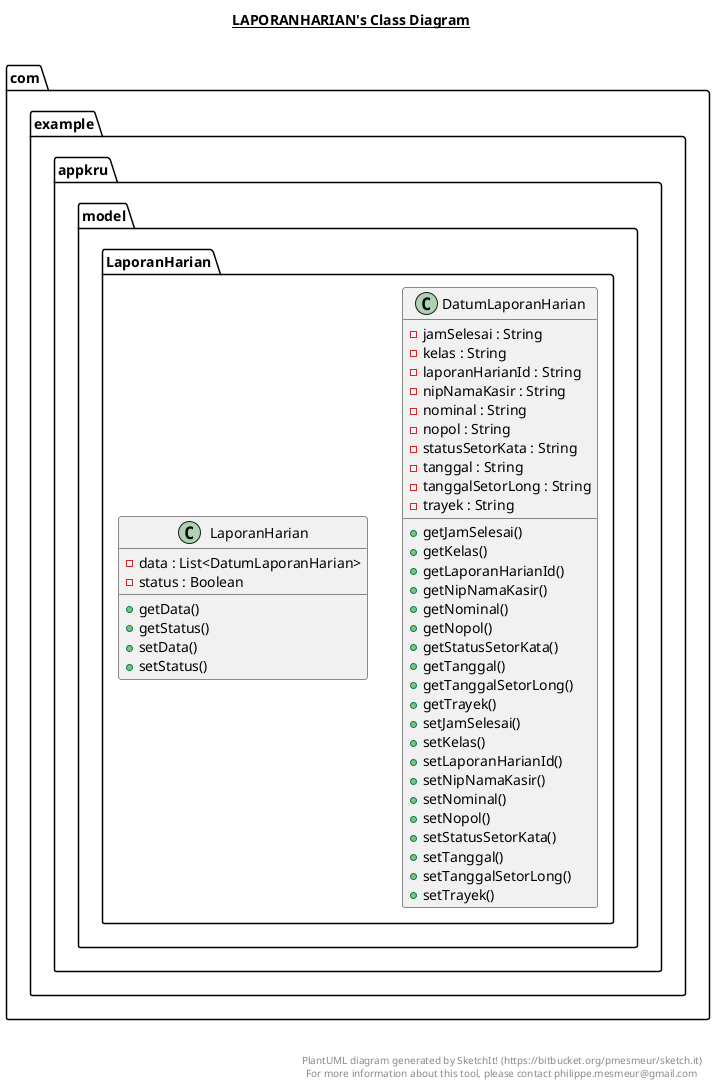 @startuml

title __LAPORANHARIAN's Class Diagram__\n

  namespace com.example.appkru {
    namespace model.LaporanHarian {
      class com.example.appkru.model.LaporanHarian.DatumLaporanHarian {
          - jamSelesai : String
          - kelas : String
          - laporanHarianId : String
          - nipNamaKasir : String
          - nominal : String
          - nopol : String
          - statusSetorKata : String
          - tanggal : String
          - tanggalSetorLong : String
          - trayek : String
          + getJamSelesai()
          + getKelas()
          + getLaporanHarianId()
          + getNipNamaKasir()
          + getNominal()
          + getNopol()
          + getStatusSetorKata()
          + getTanggal()
          + getTanggalSetorLong()
          + getTrayek()
          + setJamSelesai()
          + setKelas()
          + setLaporanHarianId()
          + setNipNamaKasir()
          + setNominal()
          + setNopol()
          + setStatusSetorKata()
          + setTanggal()
          + setTanggalSetorLong()
          + setTrayek()
      }
    }
  }
  

  namespace com.example.appkru {
    namespace model.LaporanHarian {
      class com.example.appkru.model.LaporanHarian.LaporanHarian {
          - data : List<DatumLaporanHarian>
          - status : Boolean
          + getData()
          + getStatus()
          + setData()
          + setStatus()
      }
    }
  }
  



right footer


PlantUML diagram generated by SketchIt! (https://bitbucket.org/pmesmeur/sketch.it)
For more information about this tool, please contact philippe.mesmeur@gmail.com
endfooter

@enduml
